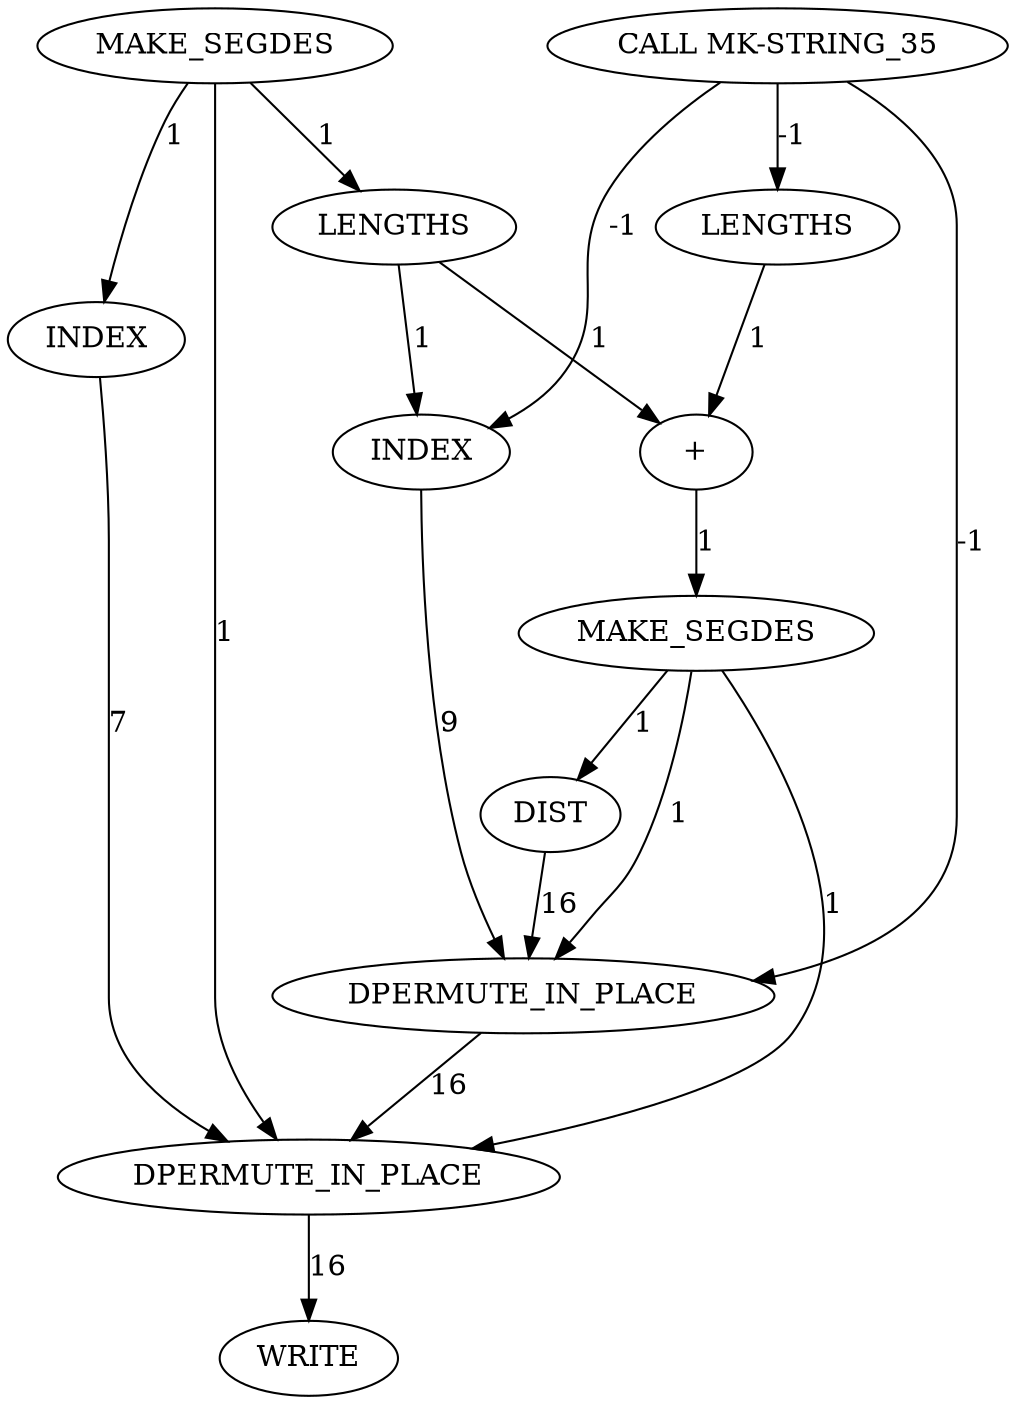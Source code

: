 digraph {
	is_B_INST_5163 [label="+" cost=86]
	is_B_INST_5168 [label=MAKE_SEGDES cost=86]
	is_B_INST_1103 [label=MAKE_SEGDES cost=43]
	is_B_INST_5144 [label=LENGTHS cost=86]
	is_B_INST_5140 [label=INDEX cost=2236]
	is_B_INST_5152 [label=INDEX cost=172]
	is_B_INST_5198 [label=WRITE cost=0]
	is_B_INST_1106 [label="CALL MK-STRING_35" cost=0]
	is_B_INST_5174 [label=DIST cost=86]
	is_B_INST_6661 [label=DPERMUTE_IN_PLACE cost=171]
	is_B_INST_5162 [label=LENGTHS cost=43]
	is_B_INST_6660 [label=DPERMUTE_IN_PLACE cost=258]
	is_B_INST_5163 -> is_B_INST_5168 [label=1 cost=1]
	is_B_INST_5168 -> is_B_INST_5174 [label=1 cost=1]
	is_B_INST_5168 -> is_B_INST_6660 [label=1 cost=1]
	is_B_INST_5168 -> is_B_INST_6661 [label=1 cost=1]
	is_B_INST_1103 -> is_B_INST_5140 [label=1 cost=1]
	is_B_INST_1103 -> is_B_INST_5144 [label=1 cost=1]
	is_B_INST_1103 -> is_B_INST_6661 [label=1 cost=1]
	is_B_INST_5144 -> is_B_INST_5152 [label=1 cost=1]
	is_B_INST_5144 -> is_B_INST_5163 [label=1 cost=1]
	is_B_INST_5140 -> is_B_INST_6661 [label=7 cost=7]
	is_B_INST_5152 -> is_B_INST_6660 [label=9 cost=9]
	is_B_INST_1106 -> is_B_INST_5152 [label=-1 cost=-1]
	is_B_INST_1106 -> is_B_INST_5162 [label=-1 cost=-1]
	is_B_INST_1106 -> is_B_INST_6660 [label=-1 cost=-1]
	is_B_INST_5174 -> is_B_INST_6660 [label=16 cost=16]
	is_B_INST_6661 -> is_B_INST_5198 [label=16 cost=16]
	is_B_INST_5162 -> is_B_INST_5163 [label=1 cost=1]
	is_B_INST_6660 -> is_B_INST_6661 [label=16 cost=16]
}
